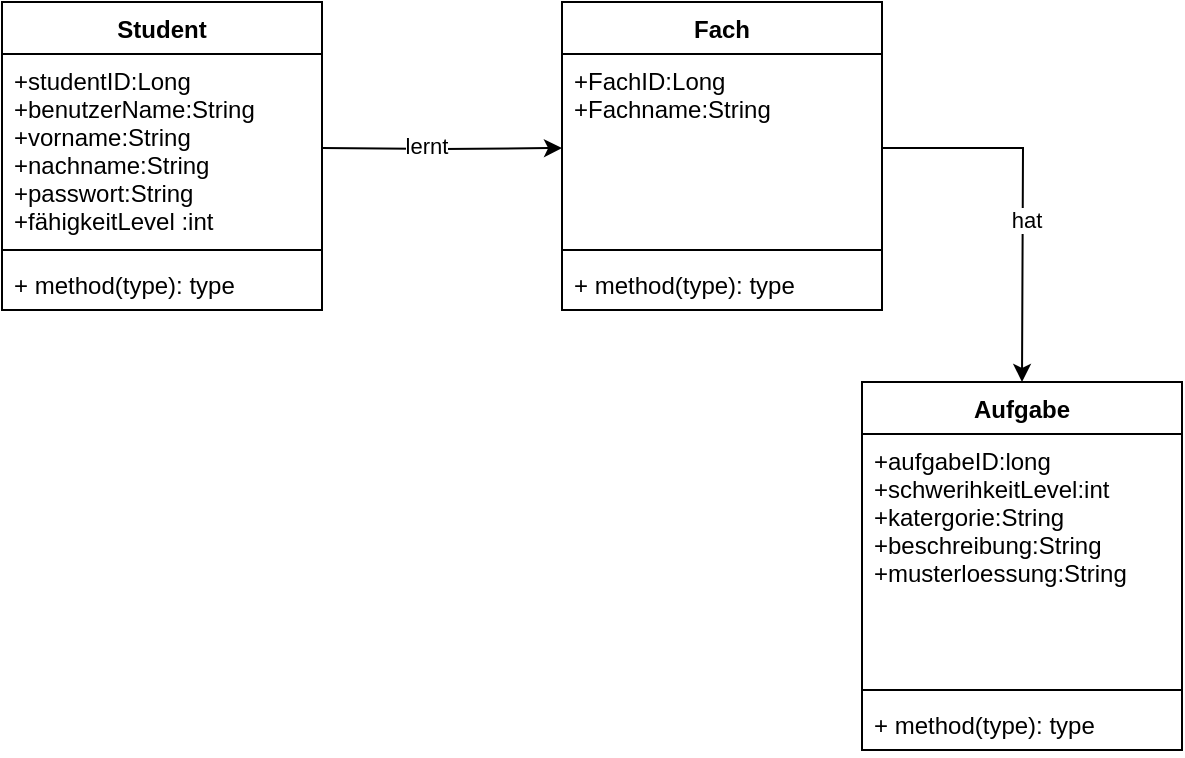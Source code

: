 <mxfile version="20.6.0" type="google"><diagram id="-ieT2dqKknZ8tn7g-jei" name="第 1 页"><mxGraphModel grid="1" page="1" gridSize="10" guides="1" tooltips="1" connect="1" arrows="1" fold="1" pageScale="1" pageWidth="827" pageHeight="1169" math="0" shadow="0"><root><mxCell id="0"/><mxCell id="1" parent="0"/><mxCell id="iZedNPtleUuuIXaVc3cZ-1" value="Student" style="swimlane;fontStyle=1;align=center;verticalAlign=top;childLayout=stackLayout;horizontal=1;startSize=26;horizontalStack=0;resizeParent=1;resizeParentMax=0;resizeLast=0;collapsible=1;marginBottom=0;" vertex="1" parent="1"><mxGeometry x="90" y="170" width="160" height="154" as="geometry"/></mxCell><mxCell id="iZedNPtleUuuIXaVc3cZ-2" value="+studentID:Long&#10;+benutzerName:String&#10;+vorname:String&#10;+nachname:String&#10;+passwort:String&#10;+fähigkeitLevel :int" style="text;strokeColor=none;fillColor=none;align=left;verticalAlign=top;spacingLeft=4;spacingRight=4;overflow=hidden;rotatable=0;points=[[0,0.5],[1,0.5]];portConstraint=eastwest;" vertex="1" parent="iZedNPtleUuuIXaVc3cZ-1"><mxGeometry y="26" width="160" height="94" as="geometry"/></mxCell><mxCell id="iZedNPtleUuuIXaVc3cZ-3" value="" style="line;strokeWidth=1;fillColor=none;align=left;verticalAlign=middle;spacingTop=-1;spacingLeft=3;spacingRight=3;rotatable=0;labelPosition=right;points=[];portConstraint=eastwest;strokeColor=inherit;" vertex="1" parent="iZedNPtleUuuIXaVc3cZ-1"><mxGeometry y="120" width="160" height="8" as="geometry"/></mxCell><mxCell id="iZedNPtleUuuIXaVc3cZ-4" value="+ method(type): type" style="text;strokeColor=none;fillColor=none;align=left;verticalAlign=top;spacingLeft=4;spacingRight=4;overflow=hidden;rotatable=0;points=[[0,0.5],[1,0.5]];portConstraint=eastwest;" vertex="1" parent="iZedNPtleUuuIXaVc3cZ-1"><mxGeometry y="128" width="160" height="26" as="geometry"/></mxCell><mxCell id="iZedNPtleUuuIXaVc3cZ-13" value="Fach" style="swimlane;fontStyle=1;align=center;verticalAlign=top;childLayout=stackLayout;horizontal=1;startSize=26;horizontalStack=0;resizeParent=1;resizeParentMax=0;resizeLast=0;collapsible=1;marginBottom=0;" vertex="1" parent="1"><mxGeometry x="370" y="170" width="160" height="154" as="geometry"><mxRectangle x="370" y="170" width="100" height="30" as="alternateBounds"/></mxGeometry></mxCell><mxCell id="iZedNPtleUuuIXaVc3cZ-14" value="+FachID:Long&#10;+Fachname:String" style="text;strokeColor=none;fillColor=none;align=left;verticalAlign=top;spacingLeft=4;spacingRight=4;overflow=hidden;rotatable=0;points=[[0,0.5],[1,0.5]];portConstraint=eastwest;" vertex="1" parent="iZedNPtleUuuIXaVc3cZ-13"><mxGeometry y="26" width="160" height="94" as="geometry"/></mxCell><mxCell id="iZedNPtleUuuIXaVc3cZ-15" value="" style="line;strokeWidth=1;fillColor=none;align=left;verticalAlign=middle;spacingTop=-1;spacingLeft=3;spacingRight=3;rotatable=0;labelPosition=right;points=[];portConstraint=eastwest;strokeColor=inherit;" vertex="1" parent="iZedNPtleUuuIXaVc3cZ-13"><mxGeometry y="120" width="160" height="8" as="geometry"/></mxCell><mxCell id="iZedNPtleUuuIXaVc3cZ-16" value="+ method(type): type" style="text;strokeColor=none;fillColor=none;align=left;verticalAlign=top;spacingLeft=4;spacingRight=4;overflow=hidden;rotatable=0;points=[[0,0.5],[1,0.5]];portConstraint=eastwest;" vertex="1" parent="iZedNPtleUuuIXaVc3cZ-13"><mxGeometry y="128" width="160" height="26" as="geometry"/></mxCell><mxCell id="iZedNPtleUuuIXaVc3cZ-17" style="edgeStyle=orthogonalEdgeStyle;rounded=0;orthogonalLoop=1;jettySize=auto;html=1;exitX=1;exitY=0.5;exitDx=0;exitDy=0;entryX=0;entryY=0.5;entryDx=0;entryDy=0;" edge="1" parent="1" target="iZedNPtleUuuIXaVc3cZ-14"><mxGeometry relative="1" as="geometry"><mxPoint x="367.76" y="242.248" as="targetPoint"/><mxPoint x="250" y="243" as="sourcePoint"/><Array as="points"/></mxGeometry></mxCell><mxCell id="iZedNPtleUuuIXaVc3cZ-19" value="lernt" style="edgeLabel;html=1;align=center;verticalAlign=middle;resizable=0;points=[];" connectable="0" vertex="1" parent="iZedNPtleUuuIXaVc3cZ-17"><mxGeometry x="-0.142" y="2" relative="1" as="geometry"><mxPoint as="offset"/></mxGeometry></mxCell><mxCell id="iZedNPtleUuuIXaVc3cZ-20" value="Aufgabe" style="swimlane;fontStyle=1;align=center;verticalAlign=top;childLayout=stackLayout;horizontal=1;startSize=26;horizontalStack=0;resizeParent=1;resizeParentMax=0;resizeLast=0;collapsible=1;marginBottom=0;" vertex="1" parent="1"><mxGeometry x="520" y="360" width="160" height="184" as="geometry"/></mxCell><mxCell id="iZedNPtleUuuIXaVc3cZ-21" value="+aufgabeID:long&#10;+schwerihkeitLevel:int&#10;+katergorie:String&#10;+beschreibung:String&#10;+musterloessung:String" style="text;strokeColor=none;fillColor=none;align=left;verticalAlign=top;spacingLeft=4;spacingRight=4;overflow=hidden;rotatable=0;points=[[0,0.5],[1,0.5]];portConstraint=eastwest;" vertex="1" parent="iZedNPtleUuuIXaVc3cZ-20"><mxGeometry y="26" width="160" height="124" as="geometry"/></mxCell><mxCell id="iZedNPtleUuuIXaVc3cZ-22" value="" style="line;strokeWidth=1;fillColor=none;align=left;verticalAlign=middle;spacingTop=-1;spacingLeft=3;spacingRight=3;rotatable=0;labelPosition=right;points=[];portConstraint=eastwest;strokeColor=inherit;" vertex="1" parent="iZedNPtleUuuIXaVc3cZ-20"><mxGeometry y="150" width="160" height="8" as="geometry"/></mxCell><mxCell id="iZedNPtleUuuIXaVc3cZ-23" value="+ method(type): type" style="text;strokeColor=none;fillColor=none;align=left;verticalAlign=top;spacingLeft=4;spacingRight=4;overflow=hidden;rotatable=0;points=[[0,0.5],[1,0.5]];portConstraint=eastwest;" vertex="1" parent="iZedNPtleUuuIXaVc3cZ-20"><mxGeometry y="158" width="160" height="26" as="geometry"/></mxCell><mxCell id="iZedNPtleUuuIXaVc3cZ-25" style="edgeStyle=orthogonalEdgeStyle;rounded=0;orthogonalLoop=1;jettySize=auto;html=1;exitX=1;exitY=0.5;exitDx=0;exitDy=0;" edge="1" parent="1" source="iZedNPtleUuuIXaVc3cZ-14"><mxGeometry relative="1" as="geometry"><mxPoint x="600" y="360" as="targetPoint"/></mxGeometry></mxCell><mxCell id="iZedNPtleUuuIXaVc3cZ-26" value="hat" style="edgeLabel;html=1;align=center;verticalAlign=middle;resizable=0;points=[];" connectable="0" vertex="1" parent="iZedNPtleUuuIXaVc3cZ-25"><mxGeometry x="0.132" y="1" relative="1" as="geometry"><mxPoint as="offset"/></mxGeometry></mxCell></root></mxGraphModel></diagram></mxfile>
